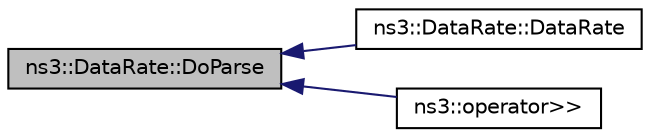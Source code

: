 digraph "ns3::DataRate::DoParse"
{
  edge [fontname="Helvetica",fontsize="10",labelfontname="Helvetica",labelfontsize="10"];
  node [fontname="Helvetica",fontsize="10",shape=record];
  rankdir="LR";
  Node1 [label="ns3::DataRate::DoParse",height=0.2,width=0.4,color="black", fillcolor="grey75", style="filled", fontcolor="black"];
  Node1 -> Node2 [dir="back",color="midnightblue",fontsize="10",style="solid"];
  Node2 [label="ns3::DataRate::DataRate",height=0.2,width=0.4,color="black", fillcolor="white", style="filled",URL="$db/d01/classns3_1_1DataRate.html#a6d5dd08beb900977abaa4599f603c846",tooltip="String constructor. "];
  Node1 -> Node3 [dir="back",color="midnightblue",fontsize="10",style="solid"];
  Node3 [label="ns3::operator\>\>",height=0.2,width=0.4,color="black", fillcolor="white", style="filled",URL="$d7/d2e/namespacens3.html#aece48f62b5ebf9aca1e78f8c3b0f069f",tooltip="Stream extraction operator. "];
}
